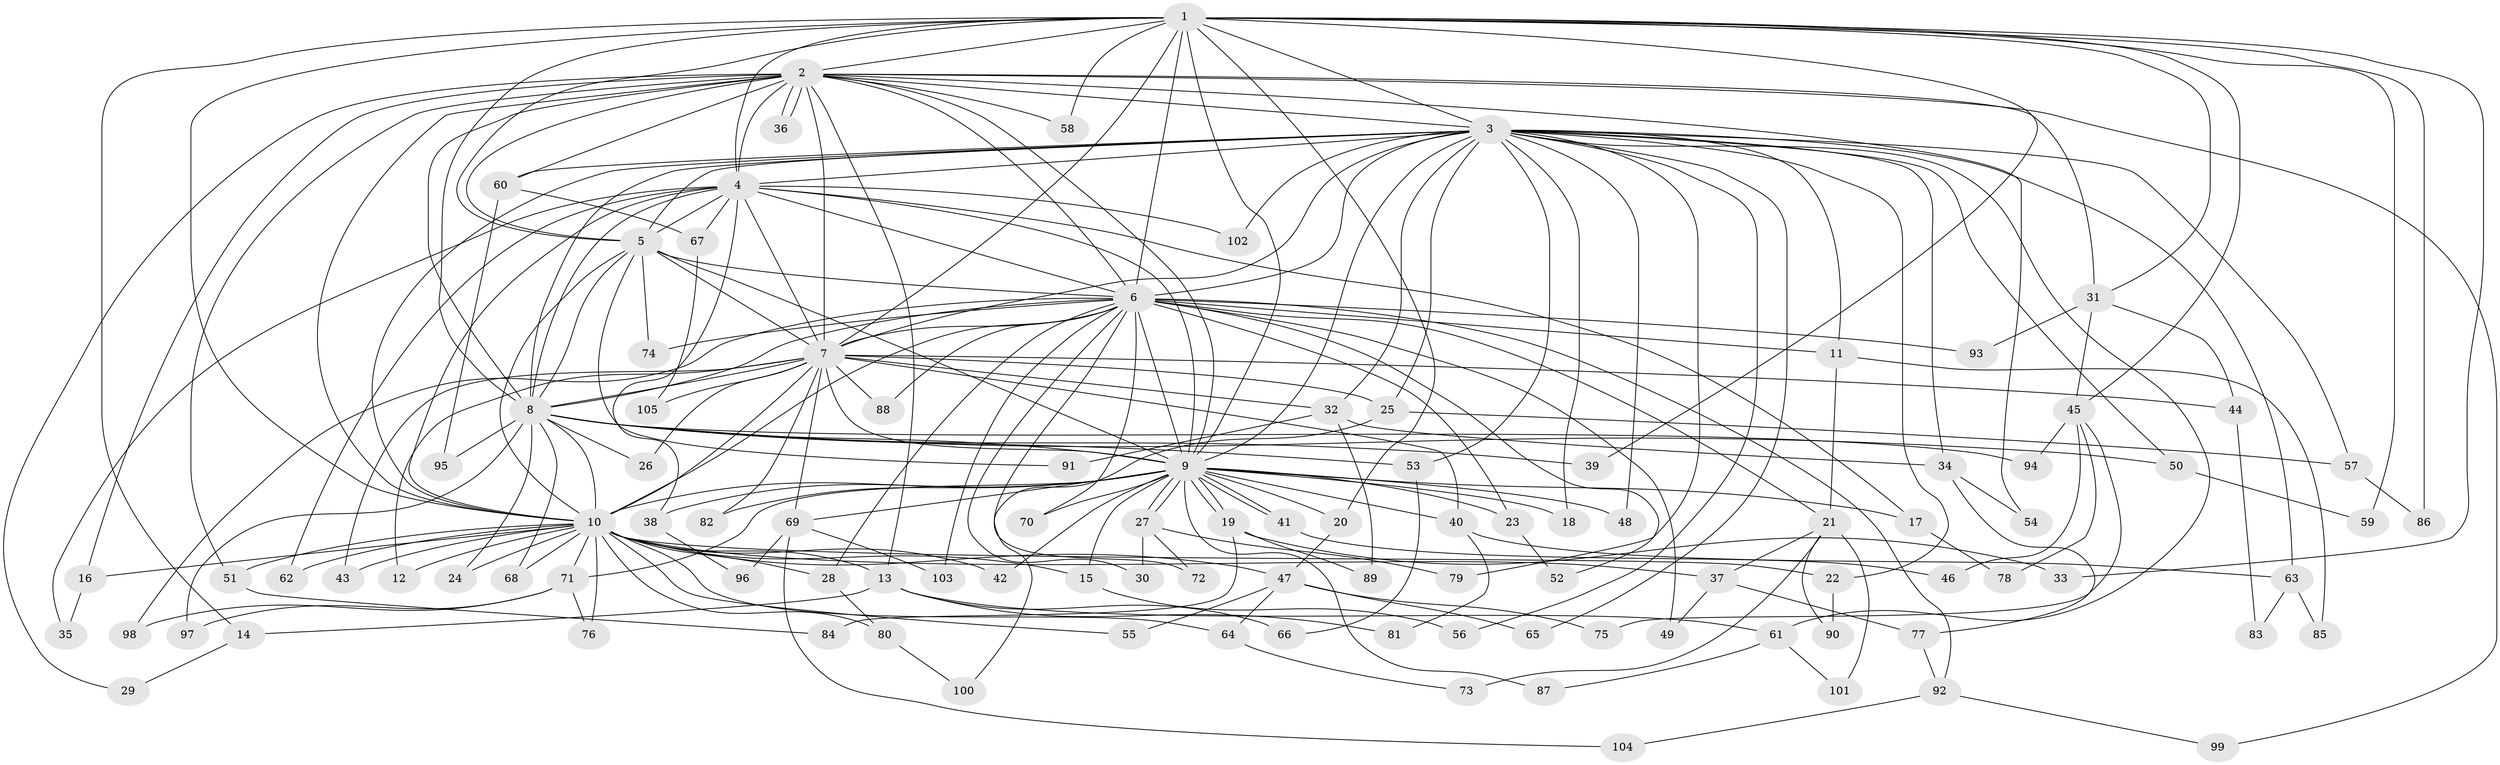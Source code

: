 // coarse degree distribution, {31: 0.012345679012345678, 22: 0.024691358024691357, 18: 0.012345679012345678, 20: 0.012345679012345678, 14: 0.012345679012345678, 27: 0.012345679012345678, 2: 0.5555555555555556, 6: 0.024691358024691357, 3: 0.18518518518518517, 5: 0.04938271604938271, 7: 0.012345679012345678, 4: 0.07407407407407407, 8: 0.012345679012345678}
// Generated by graph-tools (version 1.1) at 2025/51/02/27/25 19:51:52]
// undirected, 105 vertices, 235 edges
graph export_dot {
graph [start="1"]
  node [color=gray90,style=filled];
  1;
  2;
  3;
  4;
  5;
  6;
  7;
  8;
  9;
  10;
  11;
  12;
  13;
  14;
  15;
  16;
  17;
  18;
  19;
  20;
  21;
  22;
  23;
  24;
  25;
  26;
  27;
  28;
  29;
  30;
  31;
  32;
  33;
  34;
  35;
  36;
  37;
  38;
  39;
  40;
  41;
  42;
  43;
  44;
  45;
  46;
  47;
  48;
  49;
  50;
  51;
  52;
  53;
  54;
  55;
  56;
  57;
  58;
  59;
  60;
  61;
  62;
  63;
  64;
  65;
  66;
  67;
  68;
  69;
  70;
  71;
  72;
  73;
  74;
  75;
  76;
  77;
  78;
  79;
  80;
  81;
  82;
  83;
  84;
  85;
  86;
  87;
  88;
  89;
  90;
  91;
  92;
  93;
  94;
  95;
  96;
  97;
  98;
  99;
  100;
  101;
  102;
  103;
  104;
  105;
  1 -- 2;
  1 -- 3;
  1 -- 4;
  1 -- 5;
  1 -- 6;
  1 -- 7;
  1 -- 8;
  1 -- 9;
  1 -- 10;
  1 -- 14;
  1 -- 20;
  1 -- 31;
  1 -- 33;
  1 -- 39;
  1 -- 45;
  1 -- 58;
  1 -- 59;
  1 -- 86;
  2 -- 3;
  2 -- 4;
  2 -- 5;
  2 -- 6;
  2 -- 7;
  2 -- 8;
  2 -- 9;
  2 -- 10;
  2 -- 13;
  2 -- 16;
  2 -- 29;
  2 -- 31;
  2 -- 36;
  2 -- 36;
  2 -- 51;
  2 -- 54;
  2 -- 58;
  2 -- 60;
  2 -- 99;
  3 -- 4;
  3 -- 5;
  3 -- 6;
  3 -- 7;
  3 -- 8;
  3 -- 9;
  3 -- 10;
  3 -- 11;
  3 -- 18;
  3 -- 22;
  3 -- 25;
  3 -- 32;
  3 -- 34;
  3 -- 48;
  3 -- 50;
  3 -- 53;
  3 -- 56;
  3 -- 57;
  3 -- 60;
  3 -- 61;
  3 -- 63;
  3 -- 65;
  3 -- 79;
  3 -- 102;
  4 -- 5;
  4 -- 6;
  4 -- 7;
  4 -- 8;
  4 -- 9;
  4 -- 10;
  4 -- 17;
  4 -- 35;
  4 -- 38;
  4 -- 62;
  4 -- 67;
  4 -- 102;
  5 -- 6;
  5 -- 7;
  5 -- 8;
  5 -- 9;
  5 -- 10;
  5 -- 74;
  5 -- 91;
  6 -- 7;
  6 -- 8;
  6 -- 9;
  6 -- 10;
  6 -- 11;
  6 -- 21;
  6 -- 23;
  6 -- 28;
  6 -- 30;
  6 -- 49;
  6 -- 52;
  6 -- 70;
  6 -- 72;
  6 -- 74;
  6 -- 88;
  6 -- 92;
  6 -- 93;
  6 -- 98;
  6 -- 103;
  7 -- 8;
  7 -- 9;
  7 -- 10;
  7 -- 12;
  7 -- 25;
  7 -- 26;
  7 -- 32;
  7 -- 40;
  7 -- 43;
  7 -- 44;
  7 -- 69;
  7 -- 82;
  7 -- 88;
  7 -- 105;
  8 -- 9;
  8 -- 10;
  8 -- 24;
  8 -- 26;
  8 -- 39;
  8 -- 50;
  8 -- 53;
  8 -- 68;
  8 -- 94;
  8 -- 95;
  8 -- 97;
  9 -- 10;
  9 -- 15;
  9 -- 17;
  9 -- 18;
  9 -- 19;
  9 -- 19;
  9 -- 20;
  9 -- 23;
  9 -- 27;
  9 -- 27;
  9 -- 38;
  9 -- 40;
  9 -- 41;
  9 -- 41;
  9 -- 42;
  9 -- 48;
  9 -- 69;
  9 -- 70;
  9 -- 71;
  9 -- 82;
  9 -- 87;
  10 -- 12;
  10 -- 13;
  10 -- 15;
  10 -- 16;
  10 -- 22;
  10 -- 24;
  10 -- 28;
  10 -- 37;
  10 -- 42;
  10 -- 43;
  10 -- 47;
  10 -- 51;
  10 -- 55;
  10 -- 62;
  10 -- 64;
  10 -- 68;
  10 -- 71;
  10 -- 76;
  10 -- 80;
  11 -- 21;
  11 -- 85;
  13 -- 14;
  13 -- 61;
  13 -- 66;
  13 -- 81;
  14 -- 29;
  15 -- 56;
  16 -- 35;
  17 -- 78;
  19 -- 33;
  19 -- 84;
  19 -- 89;
  20 -- 47;
  21 -- 37;
  21 -- 73;
  21 -- 90;
  21 -- 101;
  22 -- 90;
  23 -- 52;
  25 -- 57;
  25 -- 100;
  27 -- 30;
  27 -- 72;
  27 -- 79;
  28 -- 80;
  31 -- 44;
  31 -- 45;
  31 -- 93;
  32 -- 34;
  32 -- 89;
  32 -- 91;
  34 -- 54;
  34 -- 77;
  37 -- 49;
  37 -- 77;
  38 -- 96;
  40 -- 63;
  40 -- 81;
  41 -- 46;
  44 -- 83;
  45 -- 46;
  45 -- 75;
  45 -- 78;
  45 -- 94;
  47 -- 55;
  47 -- 64;
  47 -- 65;
  47 -- 75;
  50 -- 59;
  51 -- 84;
  53 -- 66;
  57 -- 86;
  60 -- 67;
  60 -- 95;
  61 -- 87;
  61 -- 101;
  63 -- 83;
  63 -- 85;
  64 -- 73;
  67 -- 105;
  69 -- 96;
  69 -- 103;
  69 -- 104;
  71 -- 76;
  71 -- 97;
  71 -- 98;
  77 -- 92;
  80 -- 100;
  92 -- 99;
  92 -- 104;
}
